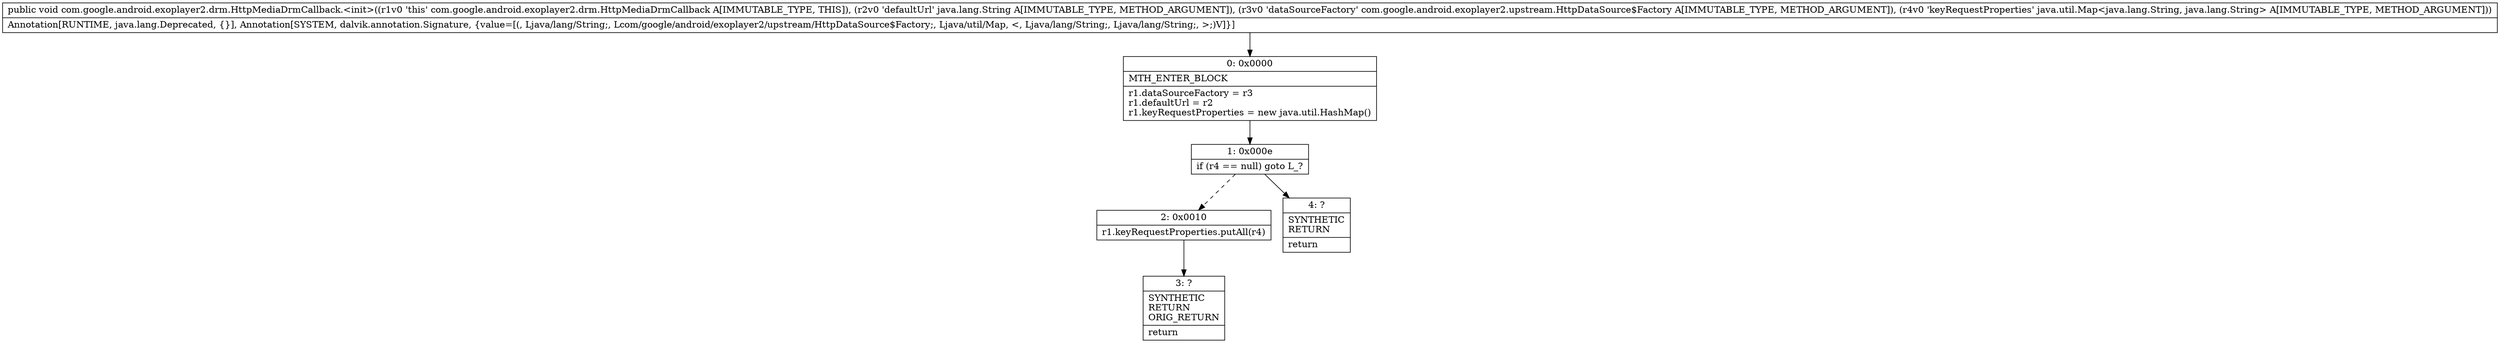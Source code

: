 digraph "CFG forcom.google.android.exoplayer2.drm.HttpMediaDrmCallback.\<init\>(Ljava\/lang\/String;Lcom\/google\/android\/exoplayer2\/upstream\/HttpDataSource$Factory;Ljava\/util\/Map;)V" {
Node_0 [shape=record,label="{0\:\ 0x0000|MTH_ENTER_BLOCK\l|r1.dataSourceFactory = r3\lr1.defaultUrl = r2\lr1.keyRequestProperties = new java.util.HashMap()\l}"];
Node_1 [shape=record,label="{1\:\ 0x000e|if (r4 == null) goto L_?\l}"];
Node_2 [shape=record,label="{2\:\ 0x0010|r1.keyRequestProperties.putAll(r4)\l}"];
Node_3 [shape=record,label="{3\:\ ?|SYNTHETIC\lRETURN\lORIG_RETURN\l|return\l}"];
Node_4 [shape=record,label="{4\:\ ?|SYNTHETIC\lRETURN\l|return\l}"];
MethodNode[shape=record,label="{public void com.google.android.exoplayer2.drm.HttpMediaDrmCallback.\<init\>((r1v0 'this' com.google.android.exoplayer2.drm.HttpMediaDrmCallback A[IMMUTABLE_TYPE, THIS]), (r2v0 'defaultUrl' java.lang.String A[IMMUTABLE_TYPE, METHOD_ARGUMENT]), (r3v0 'dataSourceFactory' com.google.android.exoplayer2.upstream.HttpDataSource$Factory A[IMMUTABLE_TYPE, METHOD_ARGUMENT]), (r4v0 'keyRequestProperties' java.util.Map\<java.lang.String, java.lang.String\> A[IMMUTABLE_TYPE, METHOD_ARGUMENT]))  | Annotation[RUNTIME, java.lang.Deprecated, \{\}], Annotation[SYSTEM, dalvik.annotation.Signature, \{value=[(, Ljava\/lang\/String;, Lcom\/google\/android\/exoplayer2\/upstream\/HttpDataSource$Factory;, Ljava\/util\/Map, \<, Ljava\/lang\/String;, Ljava\/lang\/String;, \>;)V]\}]\l}"];
MethodNode -> Node_0;
Node_0 -> Node_1;
Node_1 -> Node_2[style=dashed];
Node_1 -> Node_4;
Node_2 -> Node_3;
}

